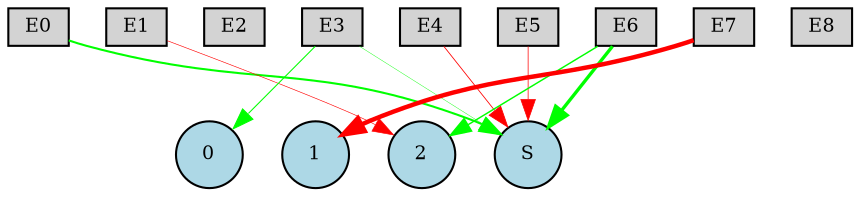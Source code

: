 digraph {
	node [fontsize=9 height=0.2 shape=circle width=0.2]
	subgraph inputs {
		node [shape=box style=filled]
		rank=source
		E0 [fillcolor=lightgray]
		E1 [fillcolor=lightgray]
		E0 -> E1 [style=invis]
		E2 [fillcolor=lightgray]
		E1 -> E2 [style=invis]
		E3 [fillcolor=lightgray]
		E2 -> E3 [style=invis]
		E4 [fillcolor=lightgray]
		E3 -> E4 [style=invis]
		E5 [fillcolor=lightgray]
		E4 -> E5 [style=invis]
		E6 [fillcolor=lightgray]
		E5 -> E6 [style=invis]
		E7 [fillcolor=lightgray]
		E6 -> E7 [style=invis]
		E8 [fillcolor=lightgray]
		E7 -> E8 [style=invis]
	}
	subgraph outputs {
		node [style=filled]
		rank=sink
		0 [fillcolor=lightblue fontsize=9 height=0.2 shape=circle width=0.2]
		1 [fillcolor=lightblue fontsize=9 height=0.2 shape=circle width=0.2]
		0 -> 1 [style=invis]
		2 [fillcolor=lightblue fontsize=9 height=0.2 shape=circle width=0.2]
		1 -> 2 [style=invis]
		S [fillcolor=lightblue fontsize=9 height=0.2 shape=circle width=0.2]
		2 -> S [style=invis]
	}
	E7 -> 1 [color=red penwidth=2.1495788293657703 style=solid]
	E3 -> 0 [color=green penwidth=0.5093067878696391 style=solid]
	E0 -> S [color=green penwidth=0.9946894802704774 style=solid]
	E6 -> 2 [color=green penwidth=0.6981895250526685 style=solid]
	E6 -> S [color=green penwidth=1.606156437377637 style=solid]
	E3 -> S [color=green penwidth=0.19706999427093308 style=solid]
	E5 -> S [color=red penwidth=0.34916182565294496 style=solid]
	E4 -> S [color=red penwidth=0.39595602916527894 style=solid]
	E1 -> 2 [color=red penwidth=0.29104633058024143 style=solid]
}
